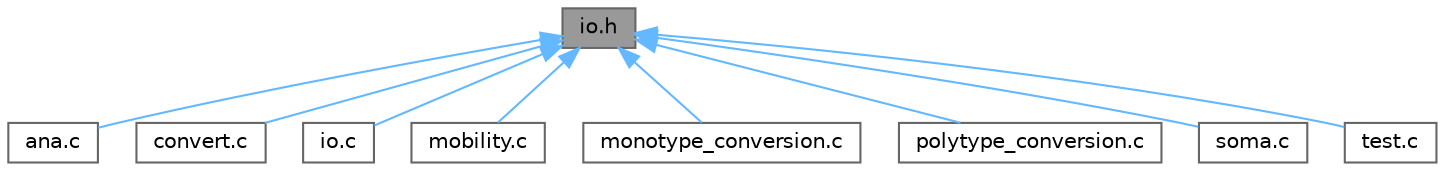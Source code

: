 digraph "io.h"
{
 // LATEX_PDF_SIZE
  bgcolor="transparent";
  edge [fontname=Helvetica,fontsize=10,labelfontname=Helvetica,labelfontsize=10];
  node [fontname=Helvetica,fontsize=10,shape=box,height=0.2,width=0.4];
  Node1 [label="io.h",height=0.2,width=0.4,color="gray40", fillcolor="grey60", style="filled", fontcolor="black",tooltip="Header file for all functions, that handle with input and ouput operations of SOMA."];
  Node1 -> Node2 [dir="back",color="steelblue1",style="solid"];
  Node2 [label="ana.c",height=0.2,width=0.4,color="grey40", fillcolor="white", style="filled",URL="$ana_8c.html",tooltip="Implementation of ana.h."];
  Node1 -> Node3 [dir="back",color="steelblue1",style="solid"];
  Node3 [label="convert.c",height=0.2,width=0.4,color="grey40", fillcolor="white", style="filled",URL="$convert_8c.html",tooltip="Implementation of CONVERT executable."];
  Node1 -> Node4 [dir="back",color="steelblue1",style="solid"];
  Node4 [label="io.c",height=0.2,width=0.4,color="grey40", fillcolor="white", style="filled",URL="$io_8c.html",tooltip="Implementation of io.h."];
  Node1 -> Node5 [dir="back",color="steelblue1",style="solid"];
  Node5 [label="mobility.c",height=0.2,width=0.4,color="grey40", fillcolor="white", style="filled",URL="$mobility_8c.html",tooltip="Implementation of mobility.h."];
  Node1 -> Node6 [dir="back",color="steelblue1",style="solid"];
  Node6 [label="monotype_conversion.c",height=0.2,width=0.4,color="grey40", fillcolor="white", style="filled",URL="$monotype__conversion_8c.html",tooltip="Implementation of monotype_conversion.h."];
  Node1 -> Node7 [dir="back",color="steelblue1",style="solid"];
  Node7 [label="polytype_conversion.c",height=0.2,width=0.4,color="grey40", fillcolor="white", style="filled",URL="$polytype__conversion_8c.html",tooltip="Implementation of polytype_conversion.h."];
  Node1 -> Node8 [dir="back",color="steelblue1",style="solid"];
  Node8 [label="soma.c",height=0.2,width=0.4,color="grey40", fillcolor="white", style="filled",URL="$soma_8c.html",tooltip="Implementation of the main executable SOMA."];
  Node1 -> Node9 [dir="back",color="steelblue1",style="solid"];
  Node9 [label="test.c",height=0.2,width=0.4,color="grey40", fillcolor="white", style="filled",URL="$test_8c.html",tooltip="Implementation of test.h."];
}
